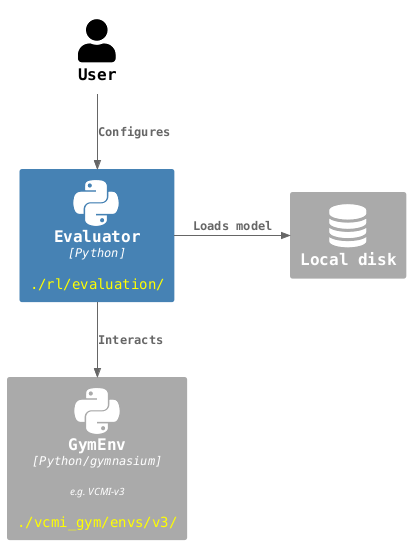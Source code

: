 @startuml "rl-eval-single"

!include <C4/C4_Container>
!include <tupadr3/devicons2/cplusplus>
!include <tupadr3/devicons2/python>
!include <tupadr3/font-awesome/bar_chart>
!include <tupadr3/font-awesome/database>

skinparam DefaultFontName monospaced
<style>
note {  MaximumWidth 500 }
</style>

' Used in place of " " where line wrapping is undesired
!$nbsp = "<U+00A0>"

HIDE_STEREOTYPE()
' LAYOUT_LEFT_RIGHT()

' Prevent confusing text color in legend by setting it to the default color
!$LEGEND_DARK_COLOR=$ELEMENT_FONT_COLOR
!$LEGEND_LIGHT_COLOR=$ELEMENT_FONT_COLOR

UpdateElementStyle(person, $bgColor="white", $borderColor="white", $fontColor="black")

AddElementTag("local", $bgColor="SteelBlue", $borderColor="SteelBlue", $legendText="local component")
AddElementTag("ext", $bgColor="#aaa", $borderColor="#aaa", $legendText="external component")

AddRelTag("async", $textColor="#1400c9", $lineColor="#1400c9", $lineThickness="1", $lineStyle="dashed", $legendText="-")


''''''''''''''''''''''''''''''''''''''''''''''''''''''''''''''''''''''''''''''''
''''''''''''''''''''''''''''''''''''''''''''''''''''''''''''''''''''''''''''''''

' Replace $search with $repl within $txt
!function $replace($txt, $search, $repl)
  !$replaced = ""
  !while %strpos($txt, $search) >= 0
    !$position = %strpos($txt, $search)
    !$replaced = $replaced + %substr($txt, 0, $position) + $repl
    !$txt = %substr($txt, $position + %strlen($search))
  !endwhile
  !return $replaced + $txt
!endfunction

' Allows to define a string in multiple lines, replacing "\n"
' with actual newlines (note: all literal newlines must be escaped)
!function $str($txt)
  !return $replace($txt, "\n", %newline())
!endfunction

!function $oneline($txt)
  !return $replace($txt, " ", $nbsp)
!endfunction

!function $loc($dir)
  !return "<color:yellow>" + $dir + "</color>"
!endfunction

!function $desc($txt)
  !return "<i><font:Arial><size:10>" + $txt + "</size></font></i>"
!endfunction

!function $desc2($txt, $dir)
  !return $desc($txt) + "\n\n" + $loc($dir)
!endfunction

''''''''''''''''''''''''''''''''''''''''''''''''''''''''''''''''''''''''''''''''
''''''''''''''''''''''''''''''''''''''''''''''''''''''''''''''''''''''''''''''''

Person(User, "User")
Container(GymEnv, "GymEnv", "Python/gymnasium", $desc2("e.g. VCMI-v3", "./vcmi_gym/envs/v3/"), $sprite="python", $tags="ext")
Container(Evaluator, "Evaluator", "Python", $loc("./rl/evaluation/"), $sprite="python", $tags="local")
Container(HDD, "Local disk", "", $sprite="database", $tags="ext")

Rel(User, Evaluator, "Configures")
Rel_R(Evaluator, HDD, "Loads model")
Rel(Evaluator, GymEnv, "Interacts")

@enduml
